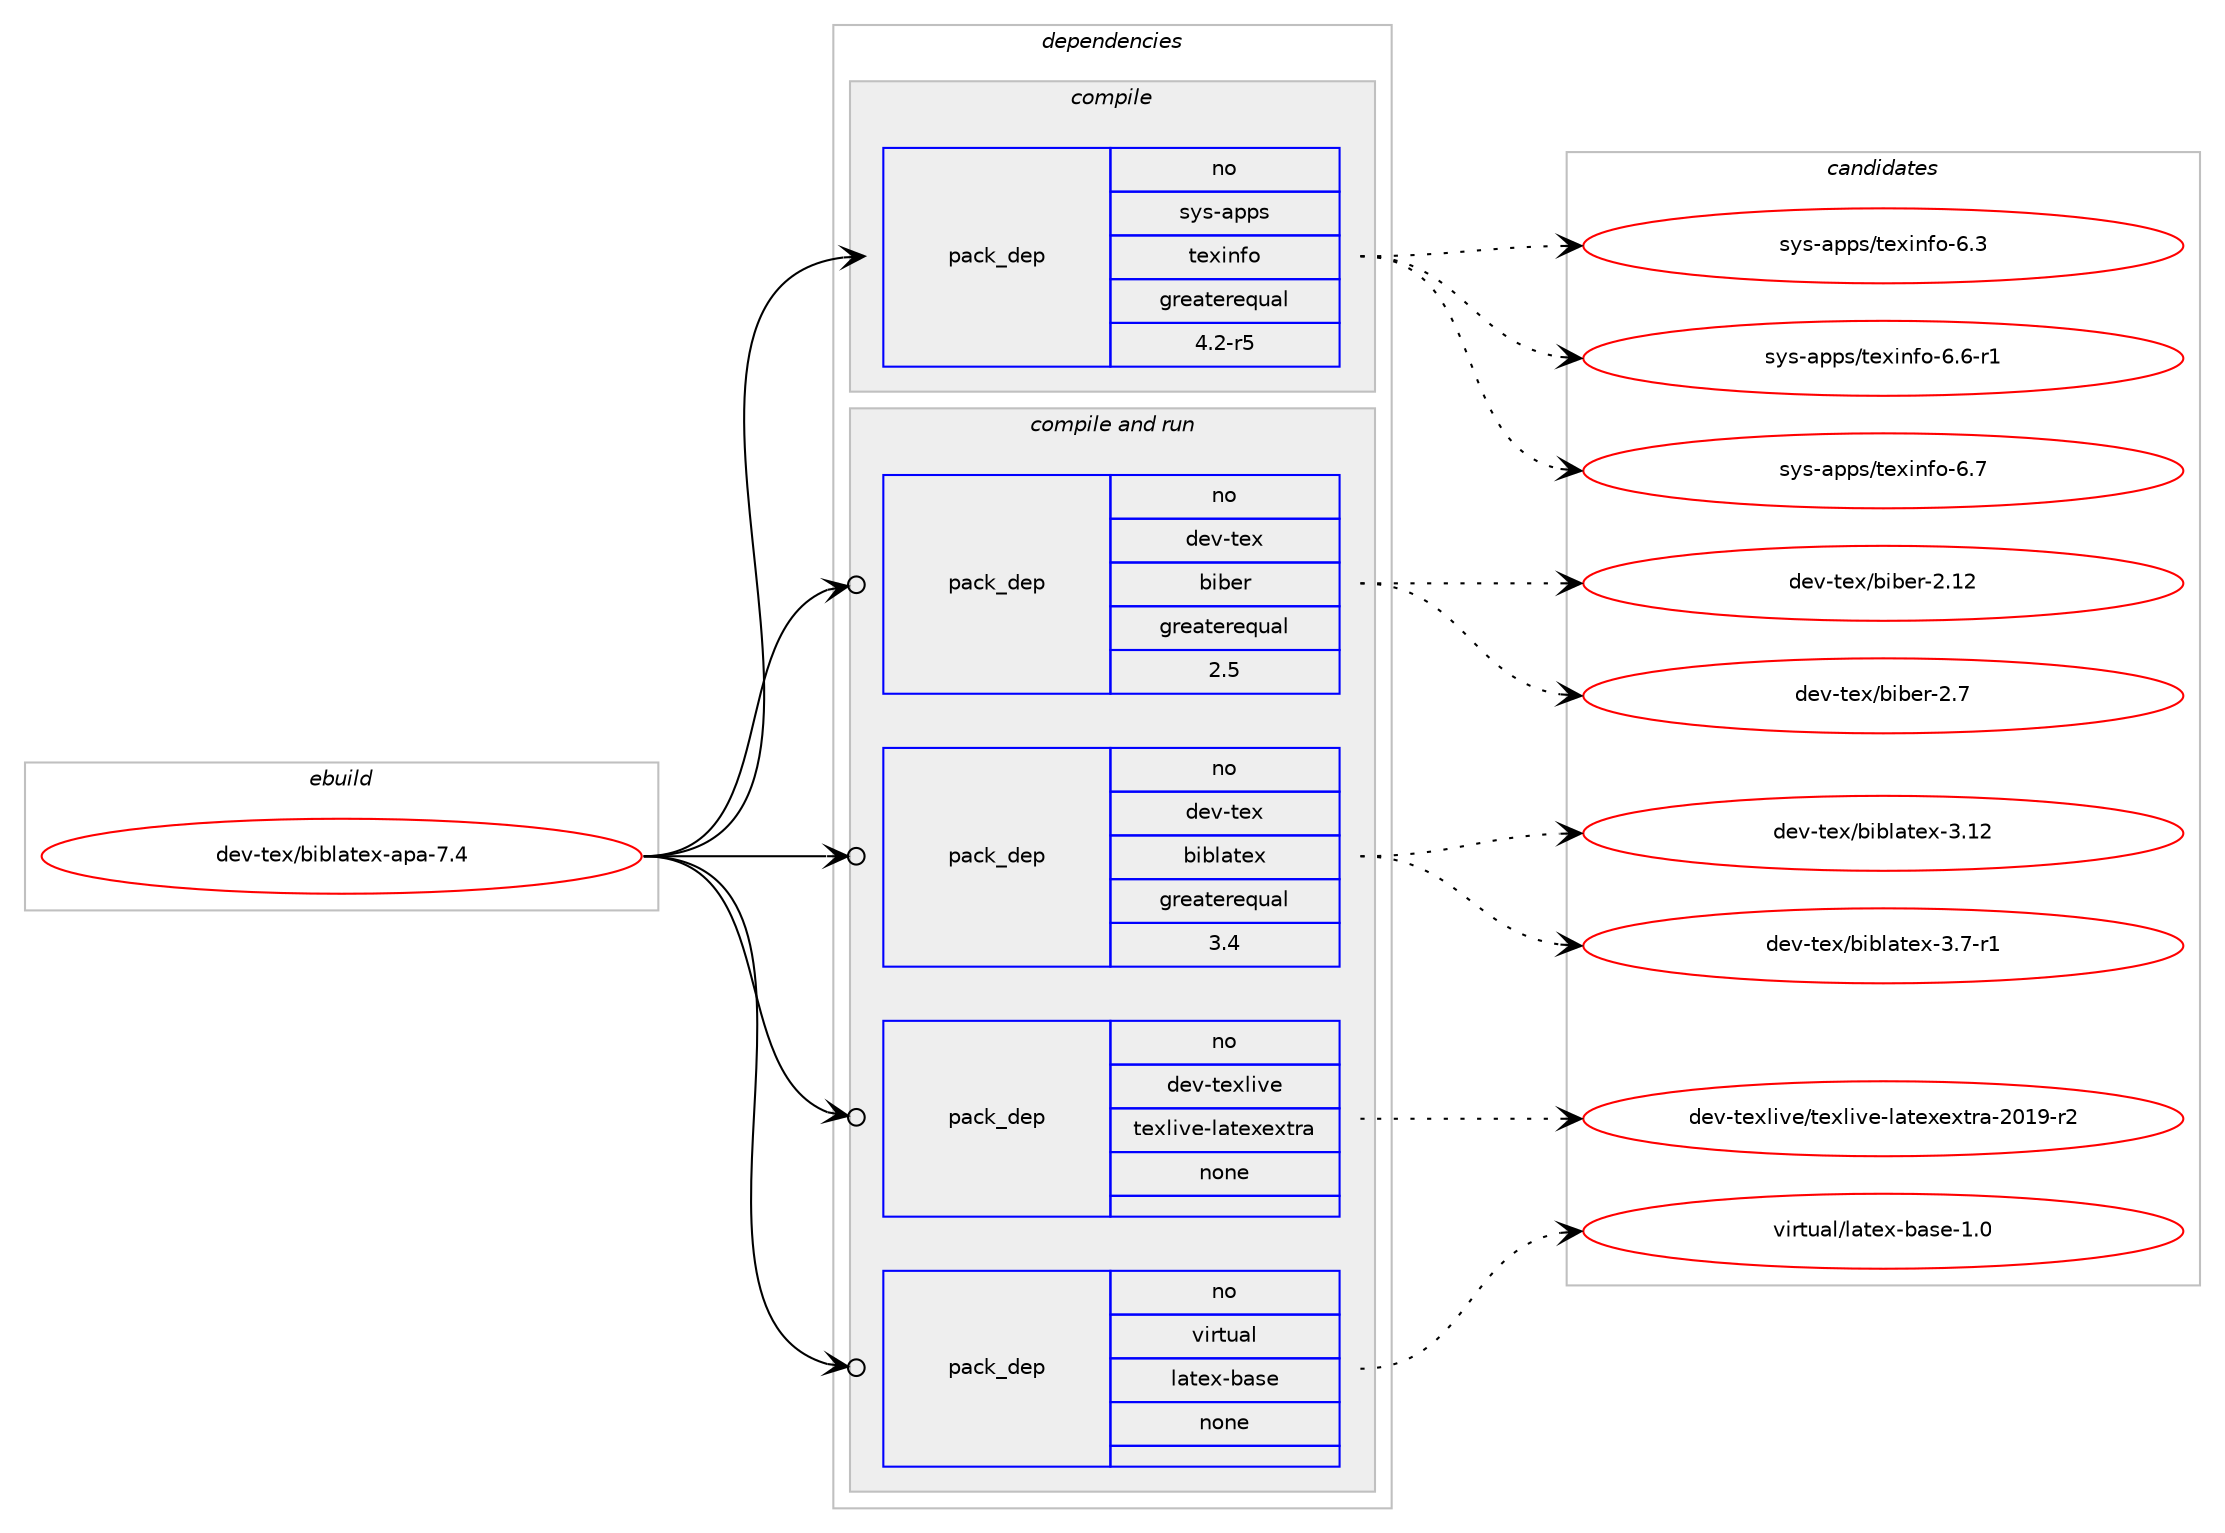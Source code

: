 digraph prolog {

# *************
# Graph options
# *************

newrank=true;
concentrate=true;
compound=true;
graph [rankdir=LR,fontname=Helvetica,fontsize=10,ranksep=1.5];#, ranksep=2.5, nodesep=0.2];
edge  [arrowhead=vee];
node  [fontname=Helvetica,fontsize=10];

# **********
# The ebuild
# **********

subgraph cluster_leftcol {
color=gray;
rank=same;
label=<<i>ebuild</i>>;
id [label="dev-tex/biblatex-apa-7.4", color=red, width=4, href="../dev-tex/biblatex-apa-7.4.svg"];
}

# ****************
# The dependencies
# ****************

subgraph cluster_midcol {
color=gray;
label=<<i>dependencies</i>>;
subgraph cluster_compile {
fillcolor="#eeeeee";
style=filled;
label=<<i>compile</i>>;
subgraph pack530549 {
dependency724334 [label=<<TABLE BORDER="0" CELLBORDER="1" CELLSPACING="0" CELLPADDING="4" WIDTH="220"><TR><TD ROWSPAN="6" CELLPADDING="30">pack_dep</TD></TR><TR><TD WIDTH="110">no</TD></TR><TR><TD>sys-apps</TD></TR><TR><TD>texinfo</TD></TR><TR><TD>greaterequal</TD></TR><TR><TD>4.2-r5</TD></TR></TABLE>>, shape=none, color=blue];
}
id:e -> dependency724334:w [weight=20,style="solid",arrowhead="vee"];
}
subgraph cluster_compileandrun {
fillcolor="#eeeeee";
style=filled;
label=<<i>compile and run</i>>;
subgraph pack530550 {
dependency724335 [label=<<TABLE BORDER="0" CELLBORDER="1" CELLSPACING="0" CELLPADDING="4" WIDTH="220"><TR><TD ROWSPAN="6" CELLPADDING="30">pack_dep</TD></TR><TR><TD WIDTH="110">no</TD></TR><TR><TD>dev-tex</TD></TR><TR><TD>biber</TD></TR><TR><TD>greaterequal</TD></TR><TR><TD>2.5</TD></TR></TABLE>>, shape=none, color=blue];
}
id:e -> dependency724335:w [weight=20,style="solid",arrowhead="odotvee"];
subgraph pack530551 {
dependency724336 [label=<<TABLE BORDER="0" CELLBORDER="1" CELLSPACING="0" CELLPADDING="4" WIDTH="220"><TR><TD ROWSPAN="6" CELLPADDING="30">pack_dep</TD></TR><TR><TD WIDTH="110">no</TD></TR><TR><TD>dev-tex</TD></TR><TR><TD>biblatex</TD></TR><TR><TD>greaterequal</TD></TR><TR><TD>3.4</TD></TR></TABLE>>, shape=none, color=blue];
}
id:e -> dependency724336:w [weight=20,style="solid",arrowhead="odotvee"];
subgraph pack530552 {
dependency724337 [label=<<TABLE BORDER="0" CELLBORDER="1" CELLSPACING="0" CELLPADDING="4" WIDTH="220"><TR><TD ROWSPAN="6" CELLPADDING="30">pack_dep</TD></TR><TR><TD WIDTH="110">no</TD></TR><TR><TD>dev-texlive</TD></TR><TR><TD>texlive-latexextra</TD></TR><TR><TD>none</TD></TR><TR><TD></TD></TR></TABLE>>, shape=none, color=blue];
}
id:e -> dependency724337:w [weight=20,style="solid",arrowhead="odotvee"];
subgraph pack530553 {
dependency724338 [label=<<TABLE BORDER="0" CELLBORDER="1" CELLSPACING="0" CELLPADDING="4" WIDTH="220"><TR><TD ROWSPAN="6" CELLPADDING="30">pack_dep</TD></TR><TR><TD WIDTH="110">no</TD></TR><TR><TD>virtual</TD></TR><TR><TD>latex-base</TD></TR><TR><TD>none</TD></TR><TR><TD></TD></TR></TABLE>>, shape=none, color=blue];
}
id:e -> dependency724338:w [weight=20,style="solid",arrowhead="odotvee"];
}
subgraph cluster_run {
fillcolor="#eeeeee";
style=filled;
label=<<i>run</i>>;
}
}

# **************
# The candidates
# **************

subgraph cluster_choices {
rank=same;
color=gray;
label=<<i>candidates</i>>;

subgraph choice530549 {
color=black;
nodesep=1;
choice11512111545971121121154711610112010511010211145544651 [label="sys-apps/texinfo-6.3", color=red, width=4,href="../sys-apps/texinfo-6.3.svg"];
choice115121115459711211211547116101120105110102111455446544511449 [label="sys-apps/texinfo-6.6-r1", color=red, width=4,href="../sys-apps/texinfo-6.6-r1.svg"];
choice11512111545971121121154711610112010511010211145544655 [label="sys-apps/texinfo-6.7", color=red, width=4,href="../sys-apps/texinfo-6.7.svg"];
dependency724334:e -> choice11512111545971121121154711610112010511010211145544651:w [style=dotted,weight="100"];
dependency724334:e -> choice115121115459711211211547116101120105110102111455446544511449:w [style=dotted,weight="100"];
dependency724334:e -> choice11512111545971121121154711610112010511010211145544655:w [style=dotted,weight="100"];
}
subgraph choice530550 {
color=black;
nodesep=1;
choice100101118451161011204798105981011144550464950 [label="dev-tex/biber-2.12", color=red, width=4,href="../dev-tex/biber-2.12.svg"];
choice1001011184511610112047981059810111445504655 [label="dev-tex/biber-2.7", color=red, width=4,href="../dev-tex/biber-2.7.svg"];
dependency724335:e -> choice100101118451161011204798105981011144550464950:w [style=dotted,weight="100"];
dependency724335:e -> choice1001011184511610112047981059810111445504655:w [style=dotted,weight="100"];
}
subgraph choice530551 {
color=black;
nodesep=1;
choice10010111845116101120479810598108971161011204551464950 [label="dev-tex/biblatex-3.12", color=red, width=4,href="../dev-tex/biblatex-3.12.svg"];
choice1001011184511610112047981059810897116101120455146554511449 [label="dev-tex/biblatex-3.7-r1", color=red, width=4,href="../dev-tex/biblatex-3.7-r1.svg"];
dependency724336:e -> choice10010111845116101120479810598108971161011204551464950:w [style=dotted,weight="100"];
dependency724336:e -> choice1001011184511610112047981059810897116101120455146554511449:w [style=dotted,weight="100"];
}
subgraph choice530552 {
color=black;
nodesep=1;
choice100101118451161011201081051181014711610112010810511810145108971161011201011201161149745504849574511450 [label="dev-texlive/texlive-latexextra-2019-r2", color=red, width=4,href="../dev-texlive/texlive-latexextra-2019-r2.svg"];
dependency724337:e -> choice100101118451161011201081051181014711610112010810511810145108971161011201011201161149745504849574511450:w [style=dotted,weight="100"];
}
subgraph choice530553 {
color=black;
nodesep=1;
choice11810511411611797108471089711610112045989711510145494648 [label="virtual/latex-base-1.0", color=red, width=4,href="../virtual/latex-base-1.0.svg"];
dependency724338:e -> choice11810511411611797108471089711610112045989711510145494648:w [style=dotted,weight="100"];
}
}

}
